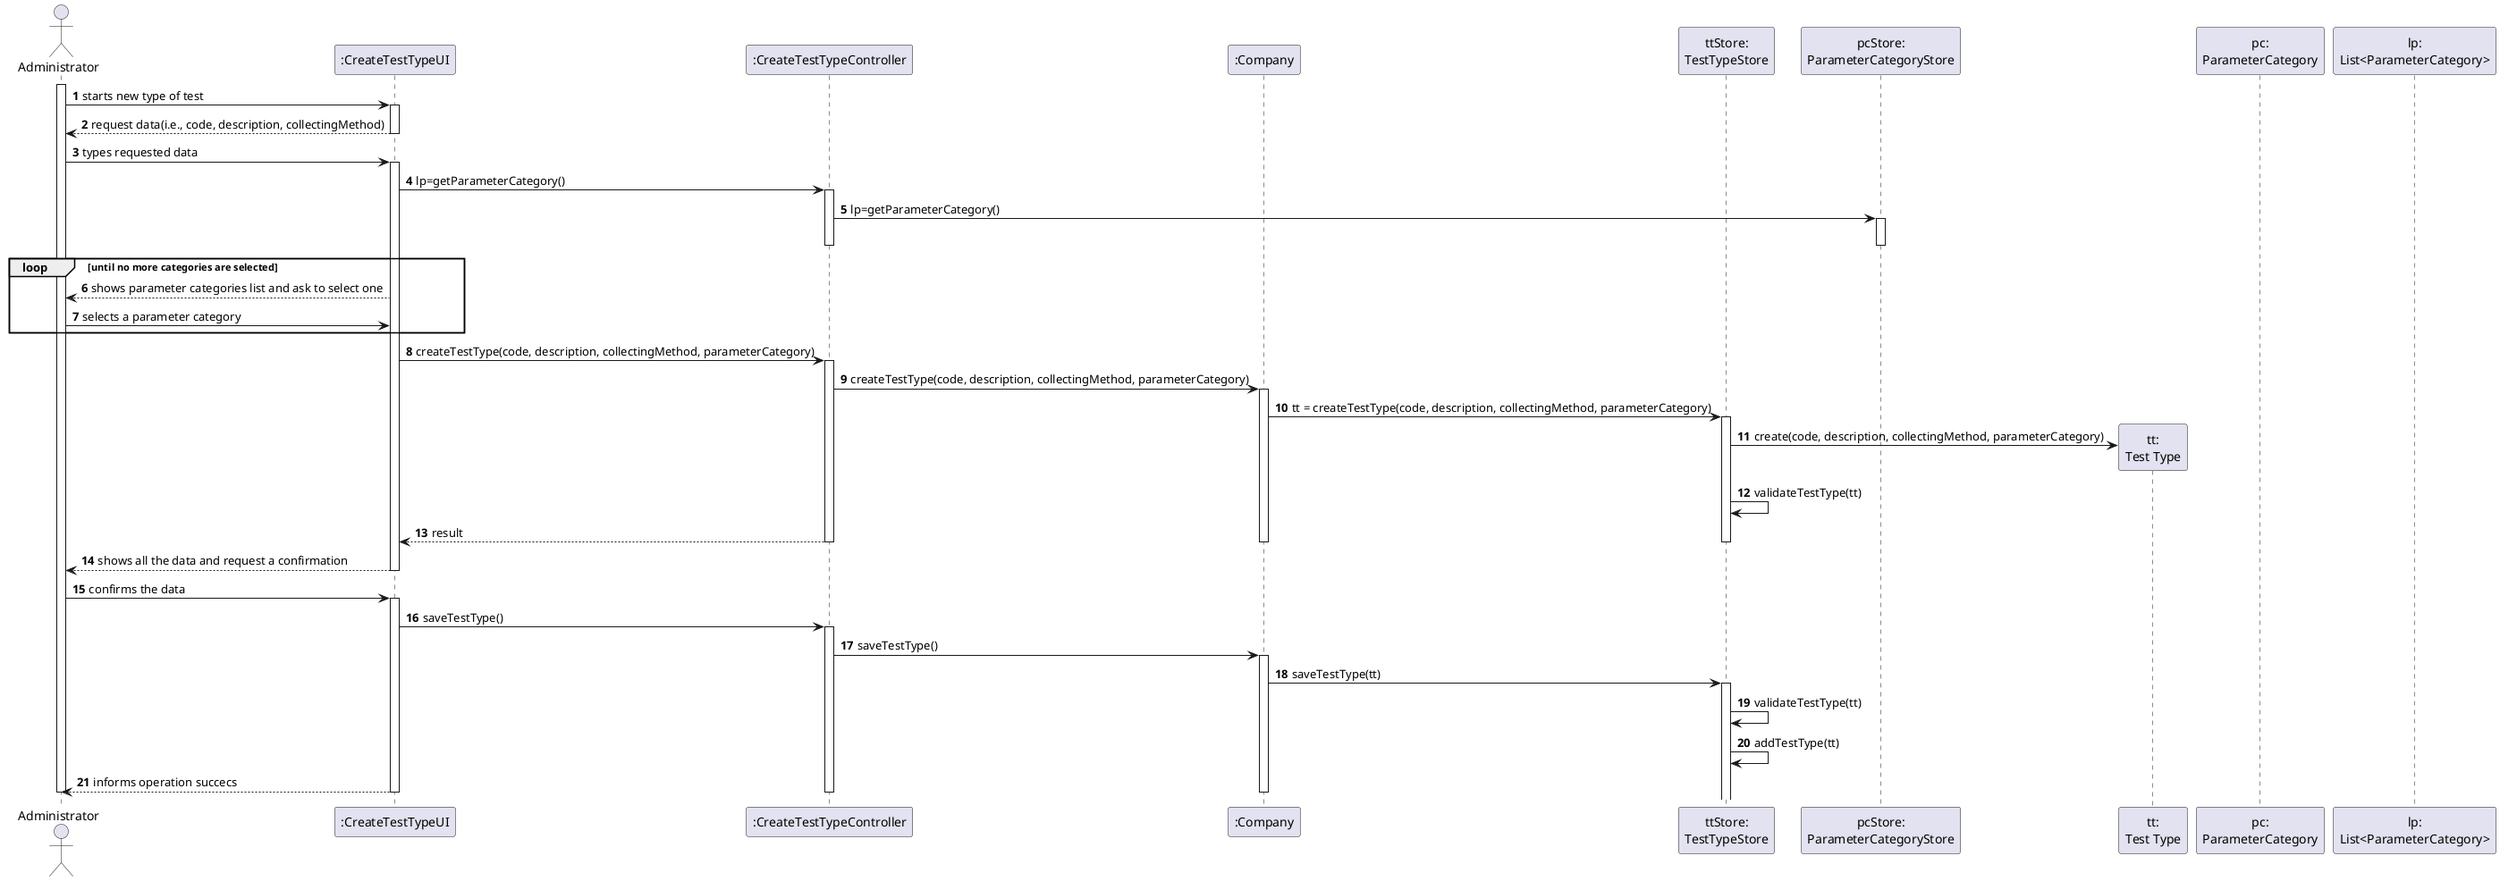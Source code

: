 @startuml
autonumber
actor "Administrator" as ADMIN

participant ":CreateTestTypeUI" as UI
participant ":CreateTestTypeController" as CTRL
participant ":Company" as CMP
participant "ttStore:\nTestTypeStore" as ttStore
participant "pcStore:\nParameterCategoryStore" as pcStore
participant "tt:\nTest Type" as TET
participant "pc:\nParameterCategory" as pc
participant "lp:\nList<ParameterCategory>" as lp

activate ADMIN
ADMIN -> UI : starts new type of test
activate UI
UI --> ADMIN : request data(i.e., code, description, collectingMethod)
deactivate UI

ADMIN -> UI : types requested data
activate UI
UI -> CTRL : lp=getParameterCategory()
activate CTRL
CTRL -> pcStore : lp=getParameterCategory()
activate pcStore
deactivate pcStore
deactivate CTRL
loop until no more categories are selected
	UI --> ADMIN : shows parameter categories list and ask to select one
	ADMIN -> UI : selects a parameter category
end
UI -> CTRL: createTestType(code, description, collectingMethod, parameterCategory)
activate CTRL
CTRL -> CMP : createTestType(code, description, collectingMethod, parameterCategory)
activate CMP
CMP -> ttStore : tt = createTestType(code, description, collectingMethod, parameterCategory)
activate ttStore
ttStore -> TET** : create(code, description, collectingMethod, parameterCategory)
ttStore -> ttStore : validateTestType(tt)
CTRL -->  UI : result
deactivate ttStore
deactivate CMP
deactivate CTRL
UI --> ADMIN : shows all the data and request a confirmation
deactivate UI

ADMIN -> UI : confirms the data
activate UI
UI -> CTRL : saveTestType()
activate CTRL
CTRL -> CMP : saveTestType()
activate CMP
CMP -> ttStore : saveTestType(tt)
activate ttStore
ttStore -> ttStore : validateTestType(tt)
ttStore -> ttStore : addTestType(tt)
UI --> ADMIN : informs operation succecs
deactivate CMP
deactivate CTRL
deactivate UI

deactivate ADMIN
@enduml
